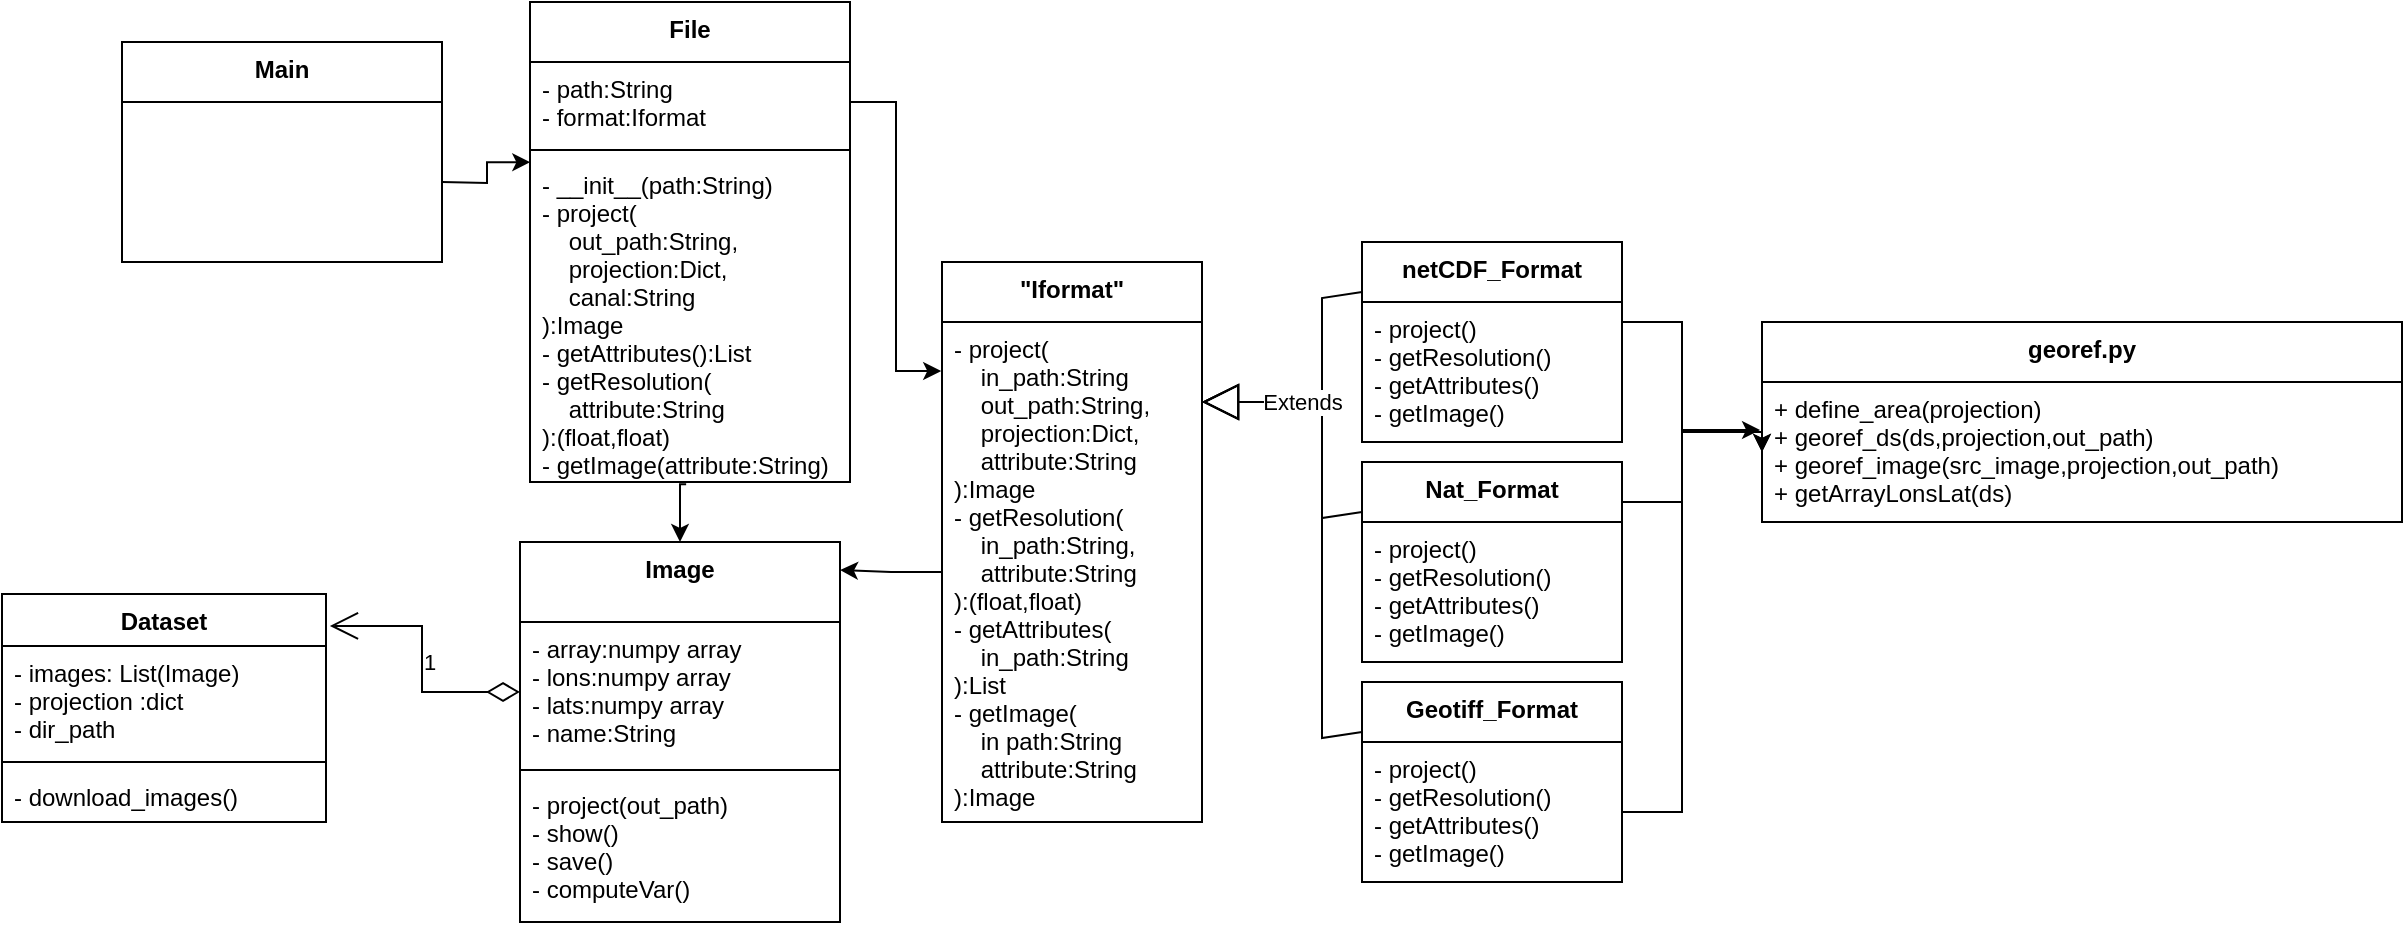 <mxfile version="19.0.0" type="github">
  <diagram id="FexJEr39XP1glqWhuldr" name="Page-1">
    <mxGraphModel dx="447" dy="1639" grid="1" gridSize="10" guides="1" tooltips="1" connect="1" arrows="1" fold="1" page="1" pageScale="1" pageWidth="827" pageHeight="1169" math="0" shadow="0">
      <root>
        <mxCell id="0" />
        <mxCell id="1" parent="0" />
        <mxCell id="5w1mZHBbKufEp1BNDujB-13" value="&quot;Iformat&quot;" style="swimlane;fontStyle=1;align=center;verticalAlign=top;childLayout=stackLayout;horizontal=1;startSize=30;horizontalStack=0;resizeParent=1;resizeParentMax=0;resizeLast=0;collapsible=1;marginBottom=0;" parent="1" vertex="1">
          <mxGeometry x="540" y="80" width="130" height="280" as="geometry" />
        </mxCell>
        <mxCell id="5w1mZHBbKufEp1BNDujB-14" value="- project(&#xa;    in_path:String&#xa;    out_path:String,&#xa;    projection:Dict,&#xa;    attribute:String&#xa;):Image&#xa;- getResolution(&#xa;    in_path:String,&#xa;    attribute:String&#xa;):(float,float)&#xa;- getAttributes(&#xa;    in_path:String&#xa;):List&#xa;- getImage(&#xa;    in path:String&#xa;    attribute:String&#xa;):Image&#xa;" style="text;strokeColor=none;fillColor=none;align=left;verticalAlign=top;spacingLeft=4;spacingRight=4;overflow=hidden;rotatable=0;points=[[0,0.5],[1,0.5]];portConstraint=eastwest;" parent="5w1mZHBbKufEp1BNDujB-13" vertex="1">
          <mxGeometry y="30" width="130" height="250" as="geometry" />
        </mxCell>
        <mxCell id="5w1mZHBbKufEp1BNDujB-17" value="netCDF_Format" style="swimlane;fontStyle=1;align=center;verticalAlign=top;childLayout=stackLayout;horizontal=1;startSize=30;horizontalStack=0;resizeParent=1;resizeParentMax=0;resizeLast=0;collapsible=1;marginBottom=0;" parent="1" vertex="1">
          <mxGeometry x="750" y="70" width="130" height="100" as="geometry" />
        </mxCell>
        <mxCell id="5w1mZHBbKufEp1BNDujB-18" value="- project()&#xa;- getResolution()&#xa;- getAttributes()&#xa;- getImage()&#xa;&#xa;&#xa;&#xa;" style="text;strokeColor=none;fillColor=none;align=left;verticalAlign=top;spacingLeft=4;spacingRight=4;overflow=hidden;rotatable=0;points=[[0,0.5],[1,0.5]];portConstraint=eastwest;" parent="5w1mZHBbKufEp1BNDujB-17" vertex="1">
          <mxGeometry y="30" width="130" height="70" as="geometry" />
        </mxCell>
        <mxCell id="5w1mZHBbKufEp1BNDujB-21" value="Nat_Format" style="swimlane;fontStyle=1;align=center;verticalAlign=top;childLayout=stackLayout;horizontal=1;startSize=30;horizontalStack=0;resizeParent=1;resizeParentMax=0;resizeLast=0;collapsible=1;marginBottom=0;" parent="1" vertex="1">
          <mxGeometry x="750" y="180" width="130" height="100" as="geometry" />
        </mxCell>
        <mxCell id="5w1mZHBbKufEp1BNDujB-22" value="- project()&#xa;- getResolution()&#xa;- getAttributes()&#xa;- getImage()&#xa;&#xa;&#xa;&#xa;" style="text;strokeColor=none;fillColor=none;align=left;verticalAlign=top;spacingLeft=4;spacingRight=4;overflow=hidden;rotatable=0;points=[[0,0.5],[1,0.5]];portConstraint=eastwest;" parent="5w1mZHBbKufEp1BNDujB-21" vertex="1">
          <mxGeometry y="30" width="130" height="70" as="geometry" />
        </mxCell>
        <mxCell id="5w1mZHBbKufEp1BNDujB-23" value="Extends" style="endArrow=block;endSize=16;endFill=0;html=1;rounded=0;exitX=0;exitY=0.25;exitDx=0;exitDy=0;" parent="1" source="5w1mZHBbKufEp1BNDujB-17" edge="1">
          <mxGeometry x="0.242" width="160" relative="1" as="geometry">
            <mxPoint x="110" y="250" as="sourcePoint" />
            <mxPoint x="670" y="150" as="targetPoint" />
            <Array as="points">
              <mxPoint x="730" y="98" />
              <mxPoint x="730" y="150" />
            </Array>
            <mxPoint as="offset" />
          </mxGeometry>
        </mxCell>
        <mxCell id="5w1mZHBbKufEp1BNDujB-25" value="Extends" style="endArrow=block;endSize=16;endFill=0;html=1;rounded=0;exitX=0;exitY=0.25;exitDx=0;exitDy=0;" parent="1" source="5w1mZHBbKufEp1BNDujB-21" edge="1">
          <mxGeometry x="0.275" width="160" relative="1" as="geometry">
            <mxPoint x="760" y="107.5" as="sourcePoint" />
            <mxPoint x="670" y="150" as="targetPoint" />
            <Array as="points">
              <mxPoint x="730" y="208" />
              <mxPoint x="730" y="150" />
            </Array>
            <mxPoint as="offset" />
          </mxGeometry>
        </mxCell>
        <mxCell id="5w1mZHBbKufEp1BNDujB-27" value="Dataset" style="swimlane;fontStyle=1;align=center;verticalAlign=top;childLayout=stackLayout;horizontal=1;startSize=26;horizontalStack=0;resizeParent=1;resizeParentMax=0;resizeLast=0;collapsible=1;marginBottom=0;" parent="1" vertex="1">
          <mxGeometry x="70" y="246" width="162" height="114" as="geometry" />
        </mxCell>
        <mxCell id="5w1mZHBbKufEp1BNDujB-28" value="- images: List(Image)&#xa;- projection :dict&#xa;- dir_path&#xa; &#xa;" style="text;strokeColor=none;fillColor=none;align=left;verticalAlign=top;spacingLeft=4;spacingRight=4;overflow=hidden;rotatable=0;points=[[0,0.5],[1,0.5]];portConstraint=eastwest;" parent="5w1mZHBbKufEp1BNDujB-27" vertex="1">
          <mxGeometry y="26" width="162" height="54" as="geometry" />
        </mxCell>
        <mxCell id="5w1mZHBbKufEp1BNDujB-29" value="" style="line;strokeWidth=1;fillColor=none;align=left;verticalAlign=middle;spacingTop=-1;spacingLeft=3;spacingRight=3;rotatable=0;labelPosition=right;points=[];portConstraint=eastwest;" parent="5w1mZHBbKufEp1BNDujB-27" vertex="1">
          <mxGeometry y="80" width="162" height="8" as="geometry" />
        </mxCell>
        <mxCell id="5w1mZHBbKufEp1BNDujB-30" value="- download_images()" style="text;strokeColor=none;fillColor=none;align=left;verticalAlign=top;spacingLeft=4;spacingRight=4;overflow=hidden;rotatable=0;points=[[0,0.5],[1,0.5]];portConstraint=eastwest;" parent="5w1mZHBbKufEp1BNDujB-27" vertex="1">
          <mxGeometry y="88" width="162" height="26" as="geometry" />
        </mxCell>
        <mxCell id="5w1mZHBbKufEp1BNDujB-31" value="1" style="endArrow=open;html=1;endSize=12;startArrow=diamondThin;startSize=14;startFill=0;edgeStyle=orthogonalEdgeStyle;align=left;verticalAlign=bottom;rounded=0;exitX=0;exitY=0.5;exitDx=0;exitDy=0;entryX=1.012;entryY=0.14;entryDx=0;entryDy=0;entryPerimeter=0;" parent="1" source="5w1mZHBbKufEp1BNDujB-43" target="5w1mZHBbKufEp1BNDujB-27" edge="1">
          <mxGeometry x="-0.143" y="1" relative="1" as="geometry">
            <mxPoint x="300" y="310" as="sourcePoint" />
            <mxPoint x="270" y="240" as="targetPoint" />
            <Array as="points">
              <mxPoint x="280" y="295" />
              <mxPoint x="280" y="262" />
            </Array>
            <mxPoint as="offset" />
          </mxGeometry>
        </mxCell>
        <mxCell id="5w1mZHBbKufEp1BNDujB-35" value="Geotiff_Format" style="swimlane;fontStyle=1;align=center;verticalAlign=top;childLayout=stackLayout;horizontal=1;startSize=30;horizontalStack=0;resizeParent=1;resizeParentMax=0;resizeLast=0;collapsible=1;marginBottom=0;" parent="1" vertex="1">
          <mxGeometry x="750" y="290" width="130" height="100" as="geometry" />
        </mxCell>
        <mxCell id="5w1mZHBbKufEp1BNDujB-36" value="- project()&#xa;- getResolution()&#xa;- getAttributes()&#xa;- getImage()&#xa;&#xa;&#xa;&#xa;" style="text;strokeColor=none;fillColor=none;align=left;verticalAlign=top;spacingLeft=4;spacingRight=4;overflow=hidden;rotatable=0;points=[[0,0.5],[1,0.5]];portConstraint=eastwest;" parent="5w1mZHBbKufEp1BNDujB-35" vertex="1">
          <mxGeometry y="30" width="130" height="70" as="geometry" />
        </mxCell>
        <mxCell id="5w1mZHBbKufEp1BNDujB-37" value="Extends" style="endArrow=block;endSize=16;endFill=0;html=1;rounded=0;exitX=0;exitY=0.25;exitDx=0;exitDy=0;" parent="1" source="5w1mZHBbKufEp1BNDujB-35" edge="1">
          <mxGeometry x="0.597" width="160" relative="1" as="geometry">
            <mxPoint x="760" y="217.5" as="sourcePoint" />
            <mxPoint x="670" y="150" as="targetPoint" />
            <Array as="points">
              <mxPoint x="730" y="318" />
              <mxPoint x="730" y="150" />
            </Array>
            <mxPoint as="offset" />
          </mxGeometry>
        </mxCell>
        <mxCell id="5w1mZHBbKufEp1BNDujB-40" value="georef.py" style="swimlane;fontStyle=1;align=center;verticalAlign=top;childLayout=stackLayout;horizontal=1;startSize=30;horizontalStack=0;resizeParent=1;resizeParentMax=0;resizeLast=0;collapsible=1;marginBottom=0;" parent="1" vertex="1">
          <mxGeometry x="950" y="110" width="320" height="100" as="geometry" />
        </mxCell>
        <mxCell id="5w1mZHBbKufEp1BNDujB-41" value="+ define_area(projection)&#xa;+ georef_ds(ds,projection,out_path)&#xa;+ georef_image(src_image,projection,out_path)&#xa;+ getArrayLonsLat(ds)&#xa;&#xa;&#xa;&#xa;&#xa;" style="text;strokeColor=none;fillColor=none;align=left;verticalAlign=top;spacingLeft=4;spacingRight=4;overflow=hidden;rotatable=0;points=[[0,0.5],[1,0.5]];portConstraint=eastwest;" parent="5w1mZHBbKufEp1BNDujB-40" vertex="1">
          <mxGeometry y="30" width="320" height="70" as="geometry" />
        </mxCell>
        <mxCell id="5w1mZHBbKufEp1BNDujB-42" value="Image" style="swimlane;fontStyle=1;align=center;verticalAlign=top;childLayout=stackLayout;horizontal=1;startSize=40;horizontalStack=0;resizeParent=1;resizeParentMax=0;resizeLast=0;collapsible=1;marginBottom=0;" parent="1" vertex="1">
          <mxGeometry x="329" y="220" width="160" height="190" as="geometry" />
        </mxCell>
        <mxCell id="5w1mZHBbKufEp1BNDujB-43" value="- array:numpy array&#xa;- lons:numpy array&#xa;- lats:numpy array&#xa;- name:String&#xa;&#xa;&#xa;&#xa;" style="text;strokeColor=none;fillColor=none;align=left;verticalAlign=top;spacingLeft=4;spacingRight=4;overflow=hidden;rotatable=0;points=[[0,0.5],[1,0.5]];portConstraint=eastwest;" parent="5w1mZHBbKufEp1BNDujB-42" vertex="1">
          <mxGeometry y="40" width="160" height="70" as="geometry" />
        </mxCell>
        <mxCell id="5w1mZHBbKufEp1BNDujB-44" value="" style="line;strokeWidth=1;fillColor=none;align=left;verticalAlign=middle;spacingTop=-1;spacingLeft=3;spacingRight=3;rotatable=0;labelPosition=right;points=[];portConstraint=eastwest;" parent="5w1mZHBbKufEp1BNDujB-42" vertex="1">
          <mxGeometry y="110" width="160" height="8" as="geometry" />
        </mxCell>
        <mxCell id="5w1mZHBbKufEp1BNDujB-45" value="- project(out_path)&#xa;- show()&#xa;- save()&#xa;- computeVar()&#xa;&#xa;&#xa;&#xa;&#xa;&#xa;&#xa;&#xa;" style="text;strokeColor=none;fillColor=none;align=left;verticalAlign=top;spacingLeft=4;spacingRight=4;overflow=hidden;rotatable=0;points=[[0,0.5],[1,0.5]];portConstraint=eastwest;" parent="5w1mZHBbKufEp1BNDujB-42" vertex="1">
          <mxGeometry y="118" width="160" height="72" as="geometry" />
        </mxCell>
        <mxCell id="5w1mZHBbKufEp1BNDujB-51" value="File" style="swimlane;fontStyle=1;align=center;verticalAlign=top;childLayout=stackLayout;horizontal=1;startSize=30;horizontalStack=0;resizeParent=1;resizeParentMax=0;resizeLast=0;collapsible=1;marginBottom=0;" parent="1" vertex="1">
          <mxGeometry x="334" y="-50" width="160" height="240" as="geometry" />
        </mxCell>
        <mxCell id="5w1mZHBbKufEp1BNDujB-52" value="- path:String&#xa;- format:Iformat&#xa;&#xa;&#xa;&#xa;" style="text;strokeColor=none;fillColor=none;align=left;verticalAlign=top;spacingLeft=4;spacingRight=4;overflow=hidden;rotatable=0;points=[[0,0.5],[1,0.5]];portConstraint=eastwest;" parent="5w1mZHBbKufEp1BNDujB-51" vertex="1">
          <mxGeometry y="30" width="160" height="40" as="geometry" />
        </mxCell>
        <mxCell id="5w1mZHBbKufEp1BNDujB-53" value="" style="line;strokeWidth=1;fillColor=none;align=left;verticalAlign=middle;spacingTop=-1;spacingLeft=3;spacingRight=3;rotatable=0;labelPosition=right;points=[];portConstraint=eastwest;" parent="5w1mZHBbKufEp1BNDujB-51" vertex="1">
          <mxGeometry y="70" width="160" height="8" as="geometry" />
        </mxCell>
        <mxCell id="5w1mZHBbKufEp1BNDujB-54" value="- __init__(path:String)&#xa;- project(    &#xa;    out_path:String,    &#xa;    projection:Dict,    &#xa;    canal:String&#xa;):Image&#xa;- getAttributes():List&#xa;- getResolution(&#xa;    attribute:String&#xa;):(float,float)&#xa;- getImage(attribute:String)&#xa;&#xa;&#xa;&#xa;" style="text;strokeColor=none;fillColor=none;align=left;verticalAlign=top;spacingLeft=4;spacingRight=4;overflow=hidden;rotatable=0;points=[[0,0.5],[1,0.5]];portConstraint=eastwest;" parent="5w1mZHBbKufEp1BNDujB-51" vertex="1">
          <mxGeometry y="78" width="160" height="162" as="geometry" />
        </mxCell>
        <mxCell id="5w1mZHBbKufEp1BNDujB-55" style="edgeStyle=orthogonalEdgeStyle;rounded=0;orthogonalLoop=1;jettySize=auto;html=1;entryX=-0.003;entryY=0.098;entryDx=0;entryDy=0;entryPerimeter=0;" parent="1" source="5w1mZHBbKufEp1BNDujB-52" target="5w1mZHBbKufEp1BNDujB-14" edge="1">
          <mxGeometry relative="1" as="geometry" />
        </mxCell>
        <mxCell id="5w1mZHBbKufEp1BNDujB-65" style="edgeStyle=orthogonalEdgeStyle;rounded=0;orthogonalLoop=1;jettySize=auto;html=1;entryX=0;entryY=0.5;entryDx=0;entryDy=0;exitX=1;exitY=0.2;exitDx=0;exitDy=0;exitPerimeter=0;" parent="1" source="5w1mZHBbKufEp1BNDujB-18" target="5w1mZHBbKufEp1BNDujB-41" edge="1">
          <mxGeometry relative="1" as="geometry">
            <mxPoint x="920" y="170" as="sourcePoint" />
            <mxPoint x="920.04" y="130" as="targetPoint" />
            <Array as="points">
              <mxPoint x="910" y="110" />
              <mxPoint x="910" y="165" />
            </Array>
          </mxGeometry>
        </mxCell>
        <mxCell id="5w1mZHBbKufEp1BNDujB-66" style="edgeStyle=orthogonalEdgeStyle;rounded=0;orthogonalLoop=1;jettySize=auto;html=1;entryX=0;entryY=0.5;entryDx=0;entryDy=0;exitX=1;exitY=0.25;exitDx=0;exitDy=0;" parent="1" source="5w1mZHBbKufEp1BNDujB-21" target="5w1mZHBbKufEp1BNDujB-41" edge="1">
          <mxGeometry relative="1" as="geometry">
            <mxPoint x="890" y="120" as="sourcePoint" />
            <mxPoint x="960" y="175" as="targetPoint" />
            <Array as="points">
              <mxPoint x="910" y="200" />
              <mxPoint x="910" y="165" />
            </Array>
          </mxGeometry>
        </mxCell>
        <mxCell id="5w1mZHBbKufEp1BNDujB-67" value="Main" style="swimlane;fontStyle=1;align=center;verticalAlign=top;childLayout=stackLayout;horizontal=1;startSize=30;horizontalStack=0;resizeParent=1;resizeParentMax=0;resizeLast=0;collapsible=1;marginBottom=0;" parent="1" vertex="1">
          <mxGeometry x="130" y="-30" width="160" height="110" as="geometry" />
        </mxCell>
        <mxCell id="5w1mZHBbKufEp1BNDujB-72" style="edgeStyle=orthogonalEdgeStyle;rounded=0;orthogonalLoop=1;jettySize=auto;html=1;entryX=0.001;entryY=0.013;entryDx=0;entryDy=0;entryPerimeter=0;" parent="1" target="5w1mZHBbKufEp1BNDujB-54" edge="1">
          <mxGeometry relative="1" as="geometry">
            <mxPoint x="290" y="40.0" as="sourcePoint" />
          </mxGeometry>
        </mxCell>
        <mxCell id="OaSqxCZ9YkmRLeha6ljL-1" style="edgeStyle=orthogonalEdgeStyle;rounded=0;orthogonalLoop=1;jettySize=auto;html=1;entryX=0.5;entryY=0;entryDx=0;entryDy=0;exitX=0.488;exitY=1.007;exitDx=0;exitDy=0;exitPerimeter=0;" edge="1" parent="1" source="5w1mZHBbKufEp1BNDujB-54" target="5w1mZHBbKufEp1BNDujB-42">
          <mxGeometry relative="1" as="geometry" />
        </mxCell>
        <mxCell id="OaSqxCZ9YkmRLeha6ljL-2" style="edgeStyle=orthogonalEdgeStyle;rounded=0;orthogonalLoop=1;jettySize=auto;html=1;entryX=1;entryY=0.074;entryDx=0;entryDy=0;entryPerimeter=0;" edge="1" parent="1" source="5w1mZHBbKufEp1BNDujB-14" target="5w1mZHBbKufEp1BNDujB-42">
          <mxGeometry relative="1" as="geometry" />
        </mxCell>
        <mxCell id="OaSqxCZ9YkmRLeha6ljL-3" style="edgeStyle=orthogonalEdgeStyle;rounded=0;orthogonalLoop=1;jettySize=auto;html=1;entryX=-0.003;entryY=0.343;entryDx=0;entryDy=0;entryPerimeter=0;" edge="1" parent="1" source="5w1mZHBbKufEp1BNDujB-36" target="5w1mZHBbKufEp1BNDujB-41">
          <mxGeometry relative="1" as="geometry">
            <Array as="points">
              <mxPoint x="910" y="355" />
              <mxPoint x="910" y="164" />
            </Array>
          </mxGeometry>
        </mxCell>
      </root>
    </mxGraphModel>
  </diagram>
</mxfile>
